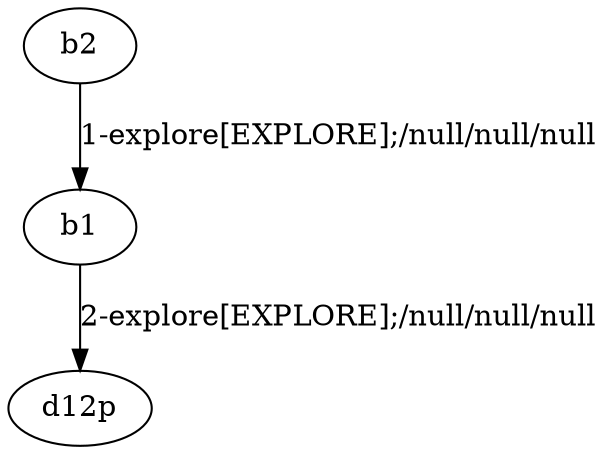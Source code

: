 # Total number of goals covered by this test: 1
# b1 --> d12p

digraph g {
"b2" -> "b1" [label = "1-explore[EXPLORE];/null/null/null"];
"b1" -> "d12p" [label = "2-explore[EXPLORE];/null/null/null"];
}